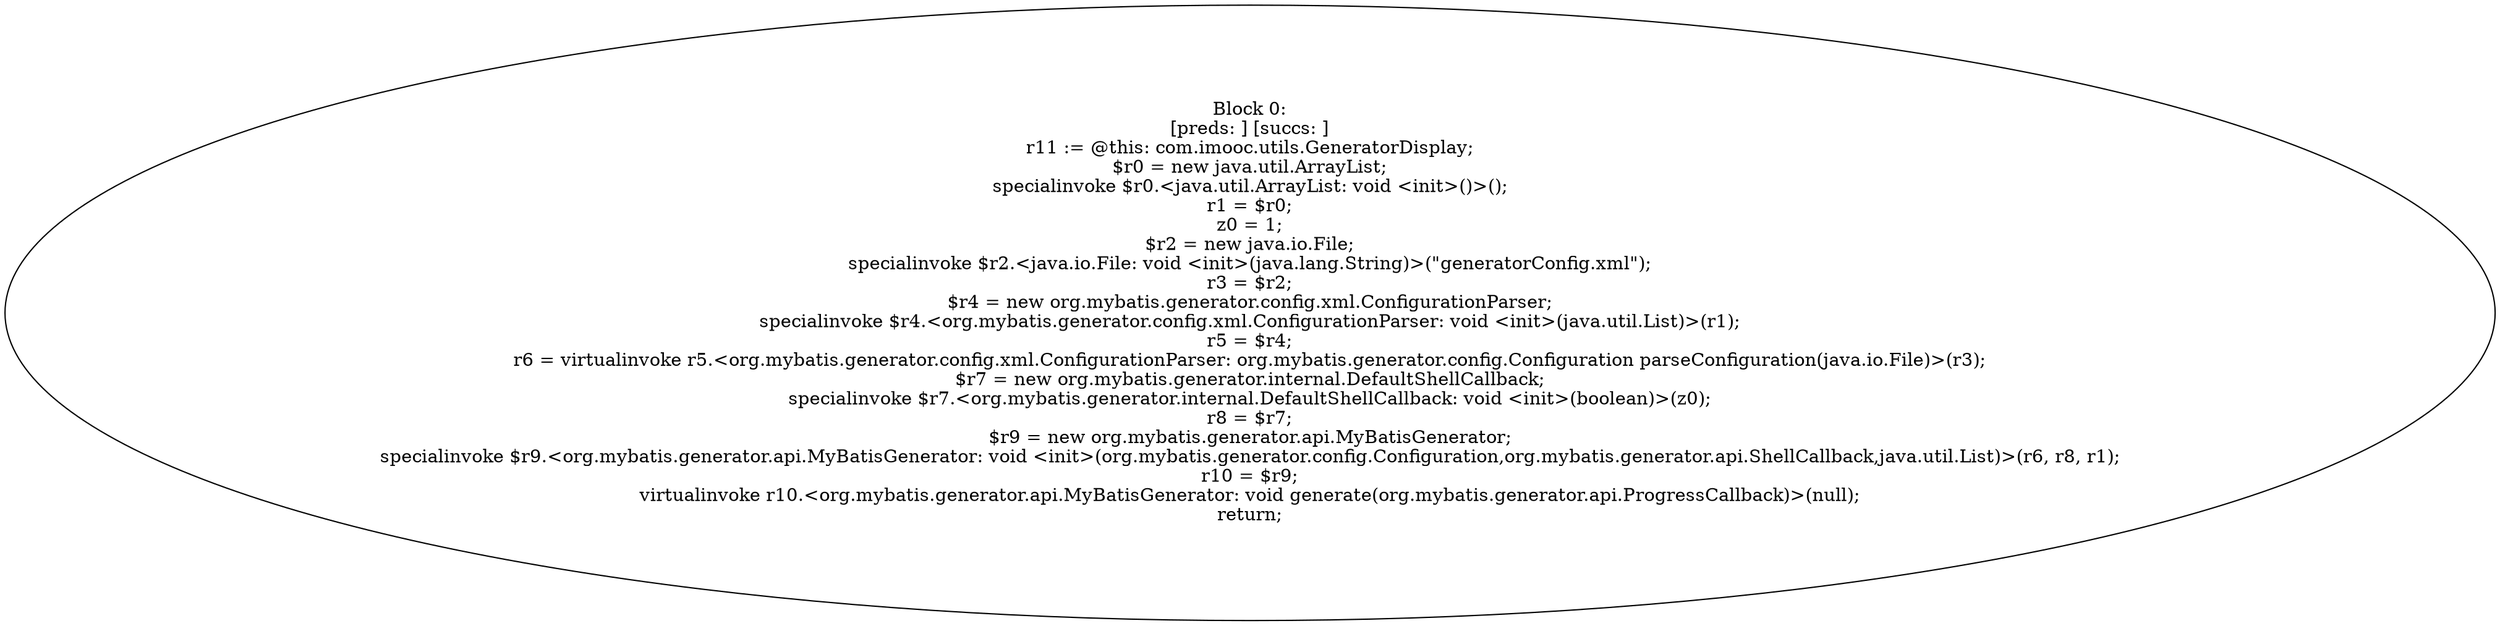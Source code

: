 digraph "unitGraph" {
    "Block 0:
[preds: ] [succs: ]
r11 := @this: com.imooc.utils.GeneratorDisplay;
$r0 = new java.util.ArrayList;
specialinvoke $r0.<java.util.ArrayList: void <init>()>();
r1 = $r0;
z0 = 1;
$r2 = new java.io.File;
specialinvoke $r2.<java.io.File: void <init>(java.lang.String)>(\"generatorConfig.xml\");
r3 = $r2;
$r4 = new org.mybatis.generator.config.xml.ConfigurationParser;
specialinvoke $r4.<org.mybatis.generator.config.xml.ConfigurationParser: void <init>(java.util.List)>(r1);
r5 = $r4;
r6 = virtualinvoke r5.<org.mybatis.generator.config.xml.ConfigurationParser: org.mybatis.generator.config.Configuration parseConfiguration(java.io.File)>(r3);
$r7 = new org.mybatis.generator.internal.DefaultShellCallback;
specialinvoke $r7.<org.mybatis.generator.internal.DefaultShellCallback: void <init>(boolean)>(z0);
r8 = $r7;
$r9 = new org.mybatis.generator.api.MyBatisGenerator;
specialinvoke $r9.<org.mybatis.generator.api.MyBatisGenerator: void <init>(org.mybatis.generator.config.Configuration,org.mybatis.generator.api.ShellCallback,java.util.List)>(r6, r8, r1);
r10 = $r9;
virtualinvoke r10.<org.mybatis.generator.api.MyBatisGenerator: void generate(org.mybatis.generator.api.ProgressCallback)>(null);
return;
"
}
